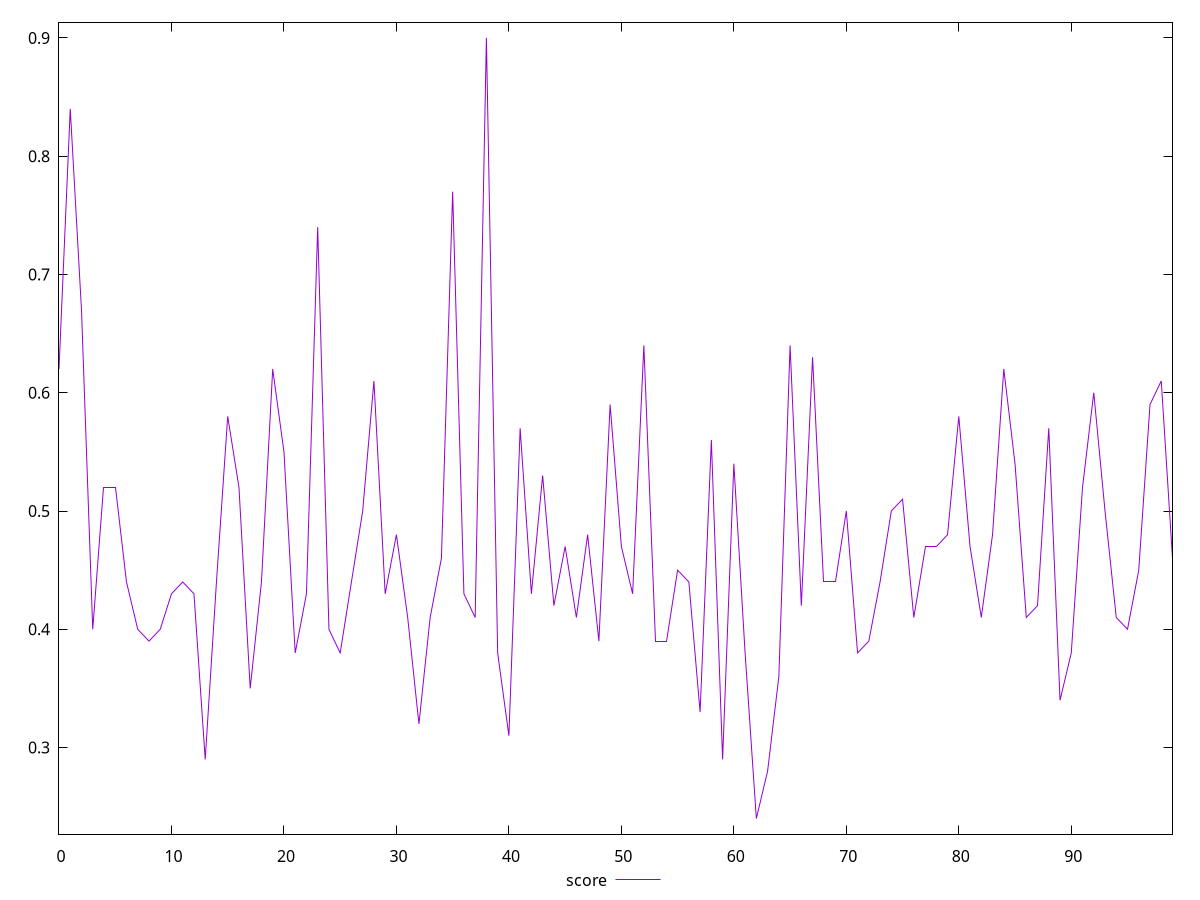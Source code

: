 reset

$score <<EOF
0 0.62
1 0.84
2 0.67
3 0.4
4 0.52
5 0.52
6 0.44
7 0.4
8 0.39
9 0.4
10 0.43
11 0.44
12 0.43
13 0.29
14 0.44
15 0.58
16 0.52
17 0.35
18 0.44
19 0.62
20 0.55
21 0.38
22 0.43
23 0.74
24 0.4
25 0.38
26 0.44
27 0.5
28 0.61
29 0.43
30 0.48
31 0.41
32 0.32
33 0.41
34 0.46
35 0.77
36 0.43
37 0.41
38 0.9
39 0.38
40 0.31
41 0.57
42 0.43
43 0.53
44 0.42
45 0.47
46 0.41
47 0.48
48 0.39
49 0.59
50 0.47
51 0.43
52 0.64
53 0.39
54 0.39
55 0.45
56 0.44
57 0.33
58 0.56
59 0.29
60 0.54
61 0.38
62 0.24
63 0.28
64 0.36
65 0.64
66 0.42
67 0.63
68 0.44
69 0.44
70 0.5
71 0.38
72 0.39
73 0.44
74 0.5
75 0.51
76 0.41
77 0.47
78 0.47
79 0.48
80 0.58
81 0.47
82 0.41
83 0.48
84 0.62
85 0.54
86 0.41
87 0.42
88 0.57
89 0.34
90 0.38
91 0.52
92 0.6
93 0.5
94 0.41
95 0.4
96 0.45
97 0.59
98 0.61
99 0.46
EOF

set key outside below
set xrange [0:99]
set yrange [0.2268:0.9132]
set trange [0.2268:0.9132]
set terminal svg size 640, 500 enhanced background rgb 'white'
set output "report/report_00029_2021-02-24T13-36-40.390Z/mainthread-work-breakdown/samples/music/score/values.svg"

plot $score title "score" with line

reset
